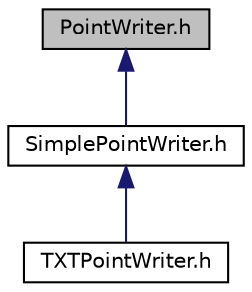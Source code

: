 digraph "PointWriter.h"
{
  bgcolor="transparent";
  edge [fontname="Helvetica",fontsize="10",labelfontname="Helvetica",labelfontsize="10"];
  node [fontname="Helvetica",fontsize="10",shape=record];
  Node1 [label="PointWriter.h",height=0.2,width=0.4,color="black", fillcolor="grey75", style="filled" fontcolor="black"];
  Node1 -> Node2 [dir="back",color="midnightblue",fontsize="10",style="solid",fontname="Helvetica"];
  Node2 [label="SimplePointWriter.h",height=0.2,width=0.4,color="black",URL="$a00052.html"];
  Node2 -> Node3 [dir="back",color="midnightblue",fontsize="10",style="solid",fontname="Helvetica"];
  Node3 [label="TXTPointWriter.h",height=0.2,width=0.4,color="black",URL="$a00055.html"];
}
